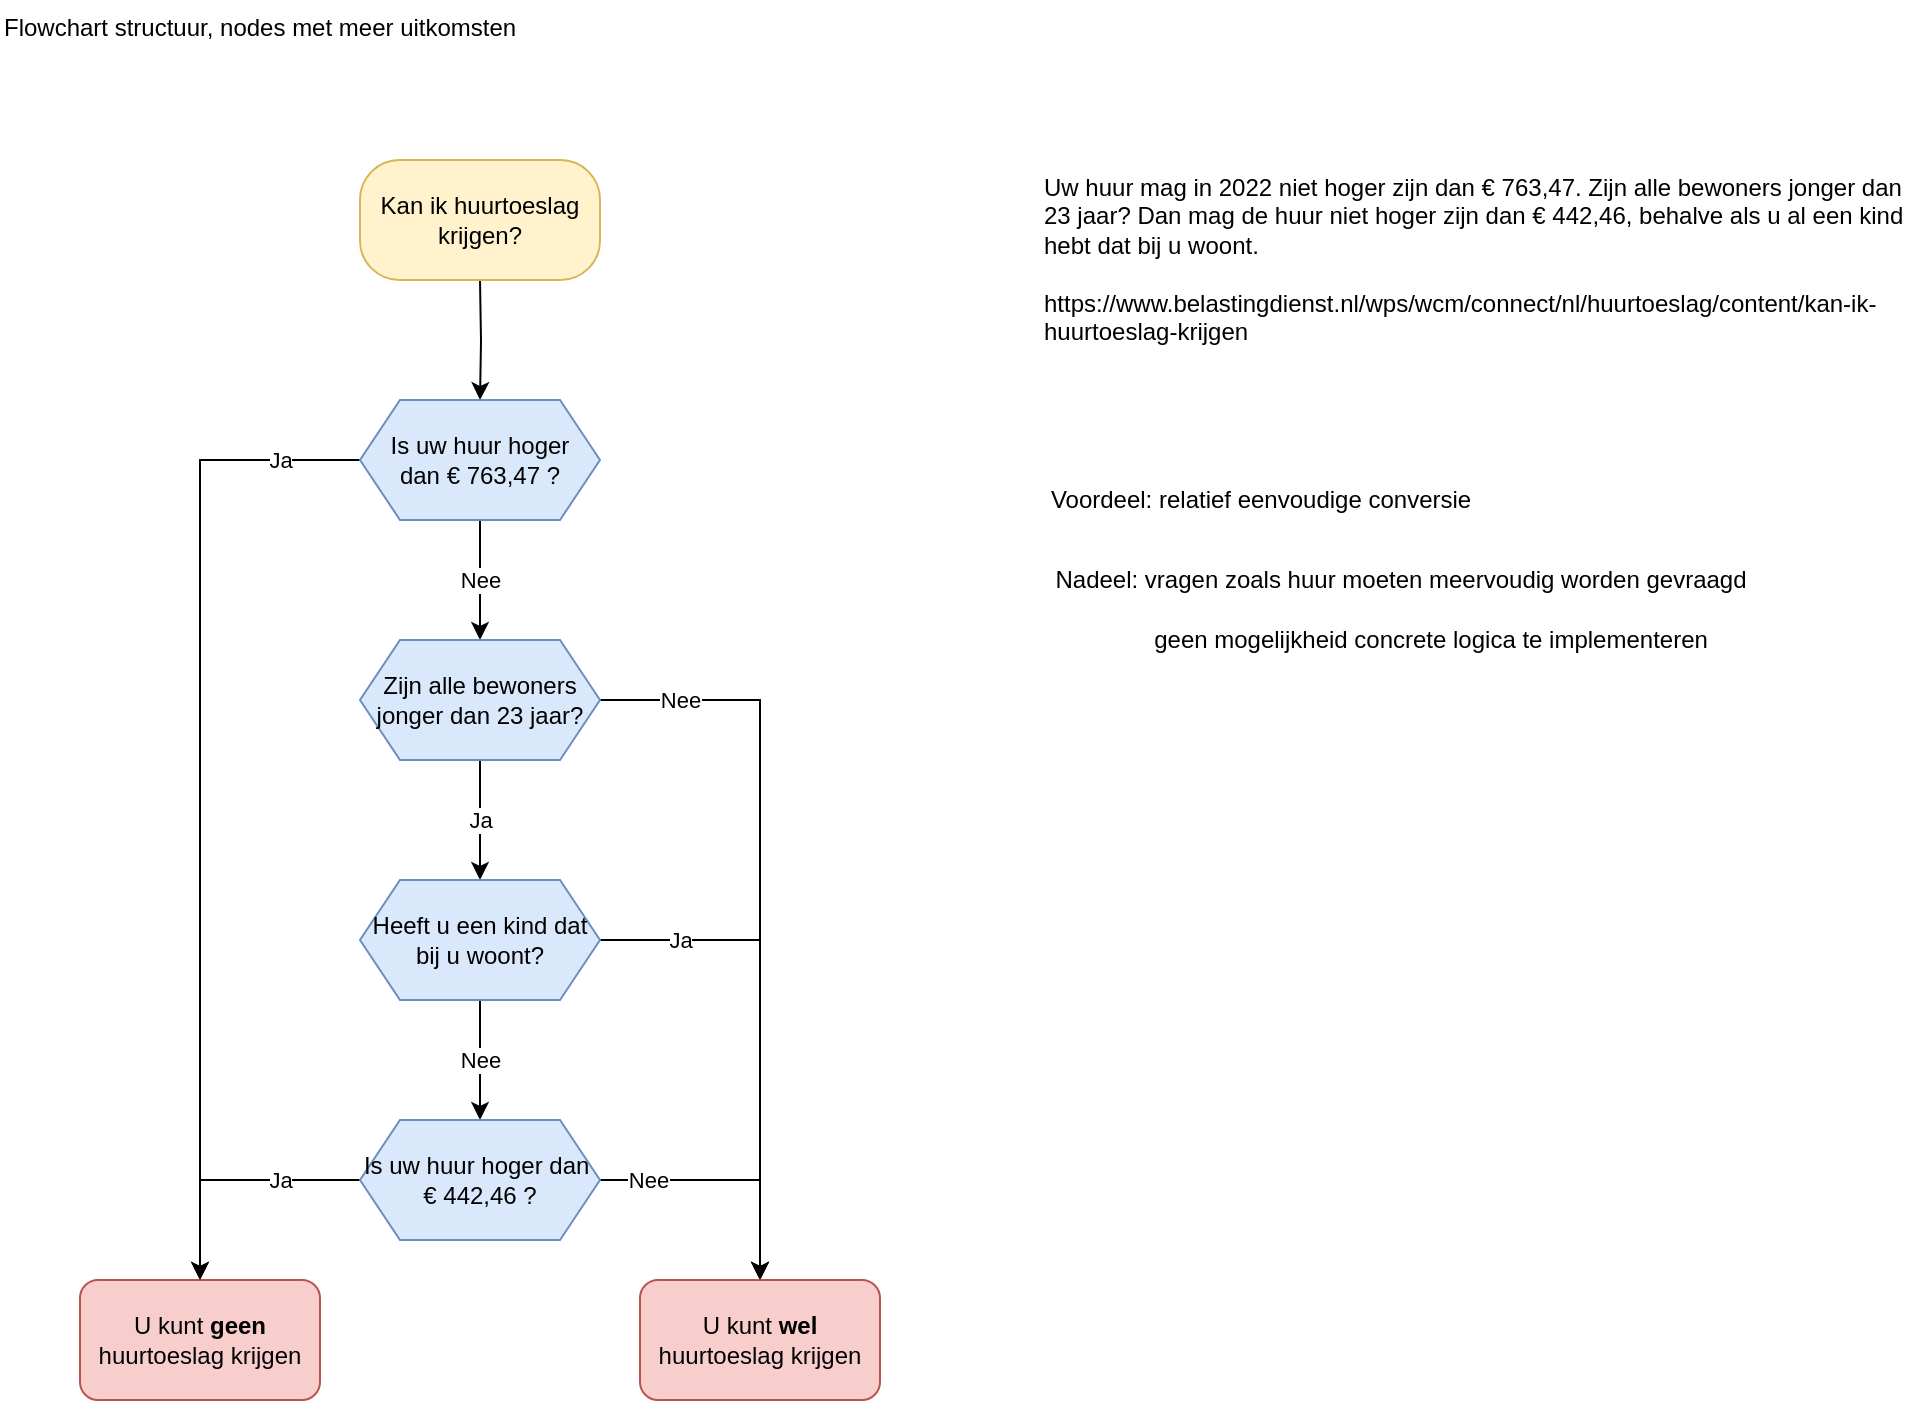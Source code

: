 <mxfile version="17.1.3" type="device" pages="4"><diagram id="-bm5yfTgvgyePVRD3HxS" name="1-flowchart"><mxGraphModel dx="1422" dy="745" grid="1" gridSize="10" guides="1" tooltips="1" connect="1" arrows="1" fold="1" page="1" pageScale="1" pageWidth="1100" pageHeight="850" math="0" shadow="0"><root><mxCell id="0"/><mxCell id="1" parent="0"/><mxCell id="ydbhiLs_yc9ZdwSDR83w-4" style="edgeStyle=orthogonalEdgeStyle;rounded=0;orthogonalLoop=1;jettySize=auto;html=1;" parent="1" target="ydbhiLs_yc9ZdwSDR83w-3" edge="1"><mxGeometry relative="1" as="geometry"><mxPoint x="320" y="140" as="sourcePoint"/></mxGeometry></mxCell><mxCell id="ydbhiLs_yc9ZdwSDR83w-6" value="Nee" style="edgeStyle=orthogonalEdgeStyle;rounded=0;orthogonalLoop=1;jettySize=auto;html=1;" parent="1" source="ydbhiLs_yc9ZdwSDR83w-3" target="ydbhiLs_yc9ZdwSDR83w-5" edge="1"><mxGeometry relative="1" as="geometry"/></mxCell><mxCell id="ydbhiLs_yc9ZdwSDR83w-10" value="Ja" style="edgeStyle=orthogonalEdgeStyle;rounded=0;orthogonalLoop=1;jettySize=auto;html=1;" parent="1" source="ydbhiLs_yc9ZdwSDR83w-3" target="ydbhiLs_yc9ZdwSDR83w-8" edge="1"><mxGeometry x="-0.837" relative="1" as="geometry"><mxPoint as="offset"/></mxGeometry></mxCell><mxCell id="ydbhiLs_yc9ZdwSDR83w-3" value="&lt;div&gt;Is uw huur hoger &lt;br&gt;&lt;/div&gt;&lt;div&gt;dan &lt;span class=&quot;ILfuVd&quot;&gt;&lt;span class=&quot;hgKElc&quot;&gt;€ 763,47 ?&lt;br&gt;&lt;/span&gt;&lt;/span&gt;&lt;/div&gt;" style="shape=hexagon;perimeter=hexagonPerimeter2;whiteSpace=wrap;html=1;fixedSize=1;size=20;fillColor=#dae8fc;strokeColor=#6c8ebf;" parent="1" vertex="1"><mxGeometry x="260" y="200" width="120" height="60" as="geometry"/></mxCell><mxCell id="ydbhiLs_yc9ZdwSDR83w-12" value="Ja" style="edgeStyle=orthogonalEdgeStyle;rounded=0;orthogonalLoop=1;jettySize=auto;html=1;" parent="1" source="ydbhiLs_yc9ZdwSDR83w-5" target="ydbhiLs_yc9ZdwSDR83w-11" edge="1"><mxGeometry relative="1" as="geometry"/></mxCell><mxCell id="ydbhiLs_yc9ZdwSDR83w-16" value="Nee" style="edgeStyle=orthogonalEdgeStyle;rounded=0;orthogonalLoop=1;jettySize=auto;html=1;" parent="1" source="ydbhiLs_yc9ZdwSDR83w-5" target="ydbhiLs_yc9ZdwSDR83w-15" edge="1"><mxGeometry x="-0.784" relative="1" as="geometry"><mxPoint as="offset"/></mxGeometry></mxCell><mxCell id="ydbhiLs_yc9ZdwSDR83w-5" value="&lt;div&gt;Zijn alle bewoners&lt;/div&gt;&lt;div&gt;jonger dan 23 jaar?&lt;br&gt;&lt;/div&gt;" style="shape=hexagon;perimeter=hexagonPerimeter2;whiteSpace=wrap;html=1;fixedSize=1;size=20;fillColor=#dae8fc;strokeColor=#6c8ebf;" parent="1" vertex="1"><mxGeometry x="260" y="320" width="120" height="60" as="geometry"/></mxCell><mxCell id="ydbhiLs_yc9ZdwSDR83w-7" value="&lt;span class=&quot;ILfuVd&quot;&gt;&lt;span class=&quot;hgKElc&quot;&gt;Uw huur mag in 2022 niet hoger zijn dan € 763,47. Zijn alle bewoners jonger dan 23 jaar? Dan mag de huur niet hoger zijn dan € 442,46, behalve als u al een kind hebt dat&lt;/span&gt;&lt;/span&gt;&lt;span class=&quot;ILfuVd&quot;&gt;&lt;span class=&quot;hgKElc&quot;&gt; bij u woont.&lt;/span&gt;&lt;/span&gt;&lt;div&gt;&lt;span class=&quot;ILfuVd&quot;&gt;&lt;span class=&quot;hgKElc&quot;&gt;&lt;br&gt;&lt;/span&gt;&lt;/span&gt;&lt;/div&gt;&lt;div&gt;&lt;span class=&quot;ILfuVd&quot;&gt;https://www.belastingdienst.nl/wps/wcm/connect/nl/huurtoeslag/content/kan-ik-huurtoeslag-krijgen&lt;br&gt;&lt;/span&gt;&lt;/div&gt;" style="text;html=1;strokeColor=none;fillColor=none;align=left;verticalAlign=top;whiteSpace=wrap;rounded=0;" parent="1" vertex="1"><mxGeometry x="600" y="80" width="440" height="100" as="geometry"/></mxCell><mxCell id="ydbhiLs_yc9ZdwSDR83w-8" value="U kunt &lt;b&gt;geen&lt;/b&gt; huurtoeslag krijgen" style="rounded=1;whiteSpace=wrap;html=1;fillColor=#f8cecc;strokeColor=#b85450;" parent="1" vertex="1"><mxGeometry x="120" y="640" width="120" height="60" as="geometry"/></mxCell><mxCell id="ydbhiLs_yc9ZdwSDR83w-9" value="Kan ik huurtoeslag krijgen?" style="rounded=1;whiteSpace=wrap;html=1;arcSize=33;fillColor=#fff2cc;strokeColor=#d6b656;" parent="1" vertex="1"><mxGeometry x="260" y="80" width="120" height="60" as="geometry"/></mxCell><mxCell id="ydbhiLs_yc9ZdwSDR83w-14" value="Nee" style="edgeStyle=orthogonalEdgeStyle;rounded=0;orthogonalLoop=1;jettySize=auto;html=1;" parent="1" source="ydbhiLs_yc9ZdwSDR83w-11" target="ydbhiLs_yc9ZdwSDR83w-13" edge="1"><mxGeometry relative="1" as="geometry"/></mxCell><mxCell id="ydbhiLs_yc9ZdwSDR83w-20" value="Ja" style="edgeStyle=orthogonalEdgeStyle;rounded=0;orthogonalLoop=1;jettySize=auto;html=1;" parent="1" source="ydbhiLs_yc9ZdwSDR83w-11" target="ydbhiLs_yc9ZdwSDR83w-15" edge="1"><mxGeometry x="-0.68" relative="1" as="geometry"><Array as="points"><mxPoint x="460" y="470"/></Array><mxPoint as="offset"/></mxGeometry></mxCell><mxCell id="ydbhiLs_yc9ZdwSDR83w-11" value="Heeft u een kind dat bij u woont?" style="shape=hexagon;perimeter=hexagonPerimeter2;whiteSpace=wrap;html=1;fixedSize=1;size=20;fillColor=#dae8fc;strokeColor=#6c8ebf;" parent="1" vertex="1"><mxGeometry x="260" y="440" width="120" height="60" as="geometry"/></mxCell><mxCell id="ydbhiLs_yc9ZdwSDR83w-21" value="Ja" style="edgeStyle=orthogonalEdgeStyle;rounded=0;orthogonalLoop=1;jettySize=auto;html=1;" parent="1" source="ydbhiLs_yc9ZdwSDR83w-13" target="ydbhiLs_yc9ZdwSDR83w-8" edge="1"><mxGeometry x="-0.385" relative="1" as="geometry"><Array as="points"><mxPoint x="180" y="590"/></Array><mxPoint as="offset"/></mxGeometry></mxCell><mxCell id="ydbhiLs_yc9ZdwSDR83w-22" value="Nee" style="edgeStyle=orthogonalEdgeStyle;rounded=0;orthogonalLoop=1;jettySize=auto;html=1;" parent="1" source="ydbhiLs_yc9ZdwSDR83w-13" target="ydbhiLs_yc9ZdwSDR83w-15" edge="1"><mxGeometry x="-0.636" relative="1" as="geometry"><mxPoint as="offset"/></mxGeometry></mxCell><mxCell id="ydbhiLs_yc9ZdwSDR83w-13" value="Is uw huur hoger dan&amp;nbsp;  &lt;span class=&quot;ILfuVd&quot;&gt;&lt;span class=&quot;hgKElc&quot;&gt;€ &lt;/span&gt;&lt;/span&gt;442,46 ?" style="shape=hexagon;perimeter=hexagonPerimeter2;whiteSpace=wrap;html=1;fixedSize=1;size=20;fillColor=#dae8fc;strokeColor=#6c8ebf;" parent="1" vertex="1"><mxGeometry x="260" y="560" width="120" height="60" as="geometry"/></mxCell><mxCell id="ydbhiLs_yc9ZdwSDR83w-15" value="U kunt &lt;b&gt;wel&lt;/b&gt; huurtoeslag krijgen" style="rounded=1;whiteSpace=wrap;html=1;fillColor=#f8cecc;strokeColor=#b85450;" parent="1" vertex="1"><mxGeometry x="400" y="640" width="120" height="60" as="geometry"/></mxCell><mxCell id="gx7PM6c9p933s20z8bLj-46" value="Flowchart structuur, nodes met meer uitkomsten" style="text;html=1;strokeColor=none;fillColor=none;align=left;verticalAlign=top;whiteSpace=wrap;rounded=0;labelBackgroundColor=none;" parent="1" vertex="1"><mxGeometry x="80" width="280" height="40" as="geometry"/></mxCell><mxCell id="NJ9nEF8e30PdsNto45v4-1" value="Voordeel: relatief eenvoudige conversie" style="text;html=1;align=center;verticalAlign=middle;resizable=0;points=[];autosize=1;strokeColor=none;fillColor=none;" parent="1" vertex="1"><mxGeometry x="600" y="240" width="220" height="20" as="geometry"/></mxCell><mxCell id="NJ9nEF8e30PdsNto45v4-2" value="Nadeel: vragen zoals huur moeten meervoudig worden gevraagd" style="text;html=1;align=center;verticalAlign=middle;resizable=0;points=[];autosize=1;strokeColor=none;fillColor=none;" parent="1" vertex="1"><mxGeometry x="600" y="280" width="360" height="20" as="geometry"/></mxCell><mxCell id="ZVkqF9TcZhkLmbqiIwvC-1" value="geen mogelijkheid concrete logica te implementeren" style="text;html=1;align=center;verticalAlign=middle;resizable=0;points=[];autosize=1;strokeColor=none;fillColor=none;" vertex="1" parent="1"><mxGeometry x="650" y="310" width="290" height="20" as="geometry"/></mxCell></root></mxGraphModel></diagram><diagram id="tQ_aW9qrfgppKi8zuCgX" name="2-flowchart-vars-auto"><mxGraphModel dx="1422" dy="745" grid="1" gridSize="10" guides="1" tooltips="1" connect="1" arrows="1" fold="1" page="1" pageScale="1" pageWidth="1100" pageHeight="850" math="0" shadow="0"><root><mxCell id="gNhyXmiSE4l4BEuVedm0-0"/><mxCell id="gNhyXmiSE4l4BEuVedm0-1" parent="gNhyXmiSE4l4BEuVedm0-0"/><mxCell id="mDxrJxDC4DYcxHpjlvUy-0" style="edgeStyle=orthogonalEdgeStyle;rounded=0;orthogonalLoop=1;jettySize=auto;html=1;" parent="gNhyXmiSE4l4BEuVedm0-1" source="gNhyXmiSE4l4BEuVedm0-2" target="gNhyXmiSE4l4BEuVedm0-5" edge="1"><mxGeometry relative="1" as="geometry"/></mxCell><mxCell id="gNhyXmiSE4l4BEuVedm0-2" value="Kan ik huurtoeslag krijgen?" style="rounded=1;whiteSpace=wrap;html=1;arcSize=33;fillColor=#fff2cc;strokeColor=#d6b656;" parent="gNhyXmiSE4l4BEuVedm0-1" vertex="1"><mxGeometry x="260" y="80" width="120" height="60" as="geometry"/></mxCell><mxCell id="gNhyXmiSE4l4BEuVedm0-3" value="True" style="edgeStyle=orthogonalEdgeStyle;rounded=0;orthogonalLoop=1;jettySize=auto;html=1;" parent="gNhyXmiSE4l4BEuVedm0-1" source="gNhyXmiSE4l4BEuVedm0-5" target="gNhyXmiSE4l4BEuVedm0-6" edge="1"><mxGeometry x="-0.837" relative="1" as="geometry"><Array as="points"><mxPoint x="180" y="230"/></Array><mxPoint as="offset"/></mxGeometry></mxCell><mxCell id="gNhyXmiSE4l4BEuVedm0-4" value="False" style="edgeStyle=orthogonalEdgeStyle;rounded=0;orthogonalLoop=1;jettySize=auto;html=1;" parent="gNhyXmiSE4l4BEuVedm0-1" source="gNhyXmiSE4l4BEuVedm0-5" target="gNhyXmiSE4l4BEuVedm0-9" edge="1"><mxGeometry relative="1" as="geometry"/></mxCell><mxCell id="gNhyXmiSE4l4BEuVedm0-5" value="&lt;span style=&quot;background-color: rgb(255 , 255 , 255)&quot;&gt;huurprijs&lt;/span&gt; &amp;gt; 763,47" style="shape=hexagon;perimeter=hexagonPerimeter2;whiteSpace=wrap;html=1;fixedSize=1;size=10;fillColor=#e1d5e7;strokeColor=#9673a6;" parent="gNhyXmiSE4l4BEuVedm0-1" vertex="1"><mxGeometry x="260" y="200" width="120" height="60" as="geometry"/></mxCell><mxCell id="gNhyXmiSE4l4BEuVedm0-6" value="U kunt &lt;b&gt;geen&lt;/b&gt; huurtoeslag krijgen" style="rounded=1;whiteSpace=wrap;html=1;fillColor=#f8cecc;strokeColor=#b85450;" parent="gNhyXmiSE4l4BEuVedm0-1" vertex="1"><mxGeometry x="120" y="640" width="120" height="60" as="geometry"/></mxCell><mxCell id="gNhyXmiSE4l4BEuVedm0-7" value="Ja" style="edgeStyle=orthogonalEdgeStyle;rounded=0;orthogonalLoop=1;jettySize=auto;html=1;" parent="gNhyXmiSE4l4BEuVedm0-1" source="gNhyXmiSE4l4BEuVedm0-9" target="gNhyXmiSE4l4BEuVedm0-13" edge="1"><mxGeometry relative="1" as="geometry"/></mxCell><mxCell id="gNhyXmiSE4l4BEuVedm0-8" value="Nee" style="edgeStyle=orthogonalEdgeStyle;rounded=0;orthogonalLoop=1;jettySize=auto;html=1;" parent="gNhyXmiSE4l4BEuVedm0-1" source="gNhyXmiSE4l4BEuVedm0-9" target="gNhyXmiSE4l4BEuVedm0-14" edge="1"><mxGeometry x="-0.784" relative="1" as="geometry"><mxPoint as="offset"/></mxGeometry></mxCell><mxCell id="gNhyXmiSE4l4BEuVedm0-9" value="&lt;div&gt;Zijn alle bewoners&lt;/div&gt;&lt;div&gt;jonger dan 23 jaar?&lt;br&gt;&lt;/div&gt;" style="shape=hexagon;perimeter=hexagonPerimeter2;whiteSpace=wrap;html=1;fixedSize=1;size=20;fillColor=#dae8fc;strokeColor=#6c8ebf;" parent="gNhyXmiSE4l4BEuVedm0-1" vertex="1"><mxGeometry x="260" y="320" width="120" height="60" as="geometry"/></mxCell><mxCell id="gNhyXmiSE4l4BEuVedm0-10" value="&lt;span style=&quot;background-color: transparent&quot;&gt;&quot;Wat is uw huurprijs?&quot;&lt;/span&gt;&lt;div&gt;&lt;span style=&quot;background-color: rgb(252 , 252 , 252)&quot;&gt;- huurprijs: number&lt;/span&gt;&lt;br&gt;&lt;/div&gt;" style="rounded=0;whiteSpace=wrap;html=1;labelBackgroundColor=#FFFFFF;fillColor=#f5f5f5;fontColor=#333333;strokeColor=#666666;" parent="gNhyXmiSE4l4BEuVedm0-1" vertex="1"><mxGeometry x="560" y="120" width="140" height="60" as="geometry"/></mxCell><mxCell id="gNhyXmiSE4l4BEuVedm0-11" value="True" style="edgeStyle=orthogonalEdgeStyle;rounded=0;orthogonalLoop=1;jettySize=auto;html=1;" parent="gNhyXmiSE4l4BEuVedm0-1" source="gNhyXmiSE4l4BEuVedm0-13" target="gNhyXmiSE4l4BEuVedm0-6" edge="1"><mxGeometry x="-0.68" relative="1" as="geometry"><mxPoint as="offset"/></mxGeometry></mxCell><mxCell id="gNhyXmiSE4l4BEuVedm0-12" value="False" style="edgeStyle=orthogonalEdgeStyle;rounded=0;orthogonalLoop=1;jettySize=auto;html=1;" parent="gNhyXmiSE4l4BEuVedm0-1" source="gNhyXmiSE4l4BEuVedm0-13" target="gNhyXmiSE4l4BEuVedm0-16" edge="1"><mxGeometry relative="1" as="geometry"/></mxCell><mxCell id="gNhyXmiSE4l4BEuVedm0-13" value="&lt;span style=&quot;background-color: rgb(255 , 255 , 255)&quot;&gt;huurprijs&lt;/span&gt; &amp;gt; 442,46" style="shape=hexagon;perimeter=hexagonPerimeter2;whiteSpace=wrap;html=1;fixedSize=1;size=10;fillColor=#e1d5e7;strokeColor=#9673a6;" parent="gNhyXmiSE4l4BEuVedm0-1" vertex="1"><mxGeometry x="260" y="440" width="120" height="60" as="geometry"/></mxCell><mxCell id="gNhyXmiSE4l4BEuVedm0-14" value="U kunt &lt;b&gt;wel&lt;/b&gt; huurtoeslag krijgen" style="rounded=1;whiteSpace=wrap;html=1;fillColor=#f8cecc;strokeColor=#b85450;" parent="gNhyXmiSE4l4BEuVedm0-1" vertex="1"><mxGeometry x="400" y="640" width="120" height="60" as="geometry"/></mxCell><mxCell id="gNhyXmiSE4l4BEuVedm0-15" style="edgeStyle=orthogonalEdgeStyle;rounded=0;orthogonalLoop=1;jettySize=auto;html=1;" parent="gNhyXmiSE4l4BEuVedm0-1" source="gNhyXmiSE4l4BEuVedm0-16" target="gNhyXmiSE4l4BEuVedm0-14" edge="1"><mxGeometry relative="1" as="geometry"/></mxCell><mxCell id="y-dlVWeDKIXhLUW45o1A-0" value="Ja" style="edgeLabel;html=1;align=center;verticalAlign=middle;resizable=0;points=[];" parent="gNhyXmiSE4l4BEuVedm0-15" vertex="1" connectable="0"><mxGeometry x="-0.615" y="-2" relative="1" as="geometry"><mxPoint x="15" y="-2" as="offset"/></mxGeometry></mxCell><mxCell id="y-dlVWeDKIXhLUW45o1A-1" style="edgeStyle=orthogonalEdgeStyle;rounded=0;orthogonalLoop=1;jettySize=auto;html=1;" parent="gNhyXmiSE4l4BEuVedm0-1" source="gNhyXmiSE4l4BEuVedm0-16" target="gNhyXmiSE4l4BEuVedm0-6" edge="1"><mxGeometry relative="1" as="geometry"/></mxCell><mxCell id="y-dlVWeDKIXhLUW45o1A-2" value="Nee" style="edgeLabel;html=1;align=center;verticalAlign=middle;resizable=0;points=[];" parent="y-dlVWeDKIXhLUW45o1A-1" vertex="1" connectable="0"><mxGeometry x="-0.154" y="2" relative="1" as="geometry"><mxPoint x="15" y="-2" as="offset"/></mxGeometry></mxCell><mxCell id="gNhyXmiSE4l4BEuVedm0-16" value="Heeft u een kind dat bij u woont?" style="shape=hexagon;perimeter=hexagonPerimeter2;whiteSpace=wrap;html=1;fixedSize=1;size=20;fillColor=#dae8fc;strokeColor=#6c8ebf;" parent="gNhyXmiSE4l4BEuVedm0-1" vertex="1"><mxGeometry x="260" y="560" width="120" height="60" as="geometry"/></mxCell><mxCell id="gNhyXmiSE4l4BEuVedm0-28" value="&lt;div&gt;Flowchart structuur, met 'automatische' nodes en mogelijkheid variabelen &lt;br&gt;&lt;/div&gt;&lt;div&gt;toe te voegen&lt;br&gt;&lt;/div&gt;" style="text;html=1;strokeColor=none;fillColor=none;align=left;verticalAlign=top;whiteSpace=wrap;rounded=0;labelBackgroundColor=none;" parent="gNhyXmiSE4l4BEuVedm0-1" vertex="1"><mxGeometry x="80" width="400" height="40" as="geometry"/></mxCell><mxCell id="Bh1L_Q0DzevT_FcfzEEI-0" value="Voordeel: mogelijkheid variabelen te gebruiken en indien van toepassing hier logica op toe te passen " style="text;html=1;align=center;verticalAlign=middle;resizable=0;points=[];autosize=1;strokeColor=none;fillColor=none;" vertex="1" parent="gNhyXmiSE4l4BEuVedm0-1"><mxGeometry x="550" y="220" width="550" height="20" as="geometry"/></mxCell></root></mxGraphModel></diagram><diagram id="SZgQjYNZN4tbXKykLMM6" name="2-flowchart-reverse-logic"><mxGraphModel dx="1422" dy="745" grid="1" gridSize="10" guides="1" tooltips="1" connect="1" arrows="1" fold="1" page="1" pageScale="1" pageWidth="1100" pageHeight="850" math="0" shadow="0"><root><mxCell id="dkUxszl4nIEwSw44wIG_-0"/><mxCell id="dkUxszl4nIEwSw44wIG_-1" parent="dkUxszl4nIEwSw44wIG_-0"/><mxCell id="dkUxszl4nIEwSw44wIG_-2" value="Kan ik huurtoeslag krijgen?" style="rounded=1;whiteSpace=wrap;html=1;arcSize=33;fillColor=#fff2cc;strokeColor=#d6b656;" parent="dkUxszl4nIEwSw44wIG_-1" vertex="1"><mxGeometry x="280" y="80" width="120" height="60" as="geometry"/></mxCell><mxCell id="dkUxszl4nIEwSw44wIG_-3" style="edgeStyle=orthogonalEdgeStyle;rounded=0;orthogonalLoop=1;jettySize=auto;html=1;" parent="dkUxszl4nIEwSw44wIG_-1" source="dkUxszl4nIEwSw44wIG_-4" target="dkUxszl4nIEwSw44wIG_-15" edge="1"><mxGeometry relative="1" as="geometry"/></mxCell><mxCell id="dkUxszl4nIEwSw44wIG_-4" value="&lt;div&gt;U kunt &lt;b&gt;geen&lt;/b&gt; huurtoeslag krijgen&lt;/div&gt;(als)" style="rounded=1;whiteSpace=wrap;html=1;fillColor=#f8cecc;strokeColor=#b85450;" parent="dkUxszl4nIEwSw44wIG_-1" vertex="1"><mxGeometry x="555" y="200" width="120" height="60" as="geometry"/></mxCell><mxCell id="dkUxszl4nIEwSw44wIG_-5" value="&lt;span style=&quot;background-color: transparent&quot;&gt;&quot;Wat is uw huurprijs?&quot;&lt;/span&gt;&lt;div&gt;&lt;span style=&quot;background-color: rgb(252 , 252 , 252)&quot;&gt;- huurprijs: number&lt;/span&gt;&lt;br&gt;&lt;/div&gt;" style="rounded=0;whiteSpace=wrap;html=1;labelBackgroundColor=#FFFFFF;fillColor=#f5f5f5;fontColor=#333333;strokeColor=#666666;" parent="dkUxszl4nIEwSw44wIG_-1" vertex="1"><mxGeometry x="80" y="80" width="120" height="60" as="geometry"/></mxCell><mxCell id="vg_4GAFOW8a6LqrOw1J4-1" style="edgeStyle=orthogonalEdgeStyle;rounded=0;orthogonalLoop=1;jettySize=auto;html=1;entryX=0.5;entryY=0;entryDx=0;entryDy=0;" parent="dkUxszl4nIEwSw44wIG_-1" source="dkUxszl4nIEwSw44wIG_-7" target="me6l5u0Z0dmAJinbdeY5-0" edge="1"><mxGeometry relative="1" as="geometry"/></mxCell><mxCell id="dkUxszl4nIEwSw44wIG_-7" value="&lt;div&gt;U kunt &lt;b&gt;wel&lt;/b&gt; huurtoeslag krijgen&lt;/div&gt;(als)" style="rounded=1;whiteSpace=wrap;html=1;fillColor=#f8cecc;strokeColor=#b85450;" parent="dkUxszl4nIEwSw44wIG_-1" vertex="1"><mxGeometry x="275" y="200" width="120" height="60" as="geometry"/></mxCell><mxCell id="dkUxszl4nIEwSw44wIG_-8" value="&lt;div&gt;&lt;span style=&quot;background-color: rgb(255 , 255 , 255)&quot;&gt;huurprijs&lt;/span&gt; &amp;lt; 763,47&lt;/div&gt;" style="shape=hexagon;perimeter=hexagonPerimeter2;whiteSpace=wrap;html=1;fixedSize=1;size=20;fillColor=#e1d5e7;strokeColor=#9673a6;" parent="dkUxszl4nIEwSw44wIG_-1" vertex="1"><mxGeometry x="40" y="440" width="120" height="60" as="geometry"/></mxCell><mxCell id="dkUxszl4nIEwSw44wIG_-9" value="&lt;div&gt;Zijn alle bewoners&lt;br&gt;&lt;/div&gt;&lt;div&gt;jonger dan 23 jaar?&lt;br&gt;&lt;/div&gt;" style="shape=hexagon;perimeter=hexagonPerimeter2;whiteSpace=wrap;html=1;fixedSize=1;size=20;fillColor=#dae8fc;strokeColor=#6c8ebf;" parent="dkUxszl4nIEwSw44wIG_-1" vertex="1"><mxGeometry x="200" y="500" width="120" height="60" as="geometry"/></mxCell><mxCell id="dkUxszl4nIEwSw44wIG_-10" style="edgeStyle=orthogonalEdgeStyle;rounded=0;orthogonalLoop=1;jettySize=auto;html=1;" parent="dkUxszl4nIEwSw44wIG_-1" source="dkUxszl4nIEwSw44wIG_-12" target="dkUxszl4nIEwSw44wIG_-8" edge="1"><mxGeometry relative="1" as="geometry"/></mxCell><mxCell id="dkUxszl4nIEwSw44wIG_-11" style="edgeStyle=orthogonalEdgeStyle;rounded=0;orthogonalLoop=1;jettySize=auto;html=1;" parent="dkUxszl4nIEwSw44wIG_-1" source="dkUxszl4nIEwSw44wIG_-12" target="dkUxszl4nIEwSw44wIG_-17" edge="1"><mxGeometry relative="1" as="geometry"/></mxCell><mxCell id="dkUxszl4nIEwSw44wIG_-12" value="AND" style="ellipse;whiteSpace=wrap;html=1;aspect=fixed;labelBackgroundColor=none;" parent="dkUxszl4nIEwSw44wIG_-1" vertex="1"><mxGeometry x="165" y="390" width="30" height="30" as="geometry"/></mxCell><mxCell id="dkUxszl4nIEwSw44wIG_-13" value="&lt;div&gt;Flowchart structuur, met 'automatische' nodes en mogelijkheid variabelen &lt;br&gt;&lt;/div&gt;&lt;div&gt;toe te voegen EN logica&lt;br&gt;&lt;/div&gt;" style="text;html=1;strokeColor=none;fillColor=none;align=left;verticalAlign=top;whiteSpace=wrap;rounded=0;labelBackgroundColor=none;" parent="dkUxszl4nIEwSw44wIG_-1" vertex="1"><mxGeometry x="80" width="400" height="40" as="geometry"/></mxCell><mxCell id="dkUxszl4nIEwSw44wIG_-14" style="edgeStyle=orthogonalEdgeStyle;rounded=0;orthogonalLoop=1;jettySize=auto;html=1;" parent="dkUxszl4nIEwSw44wIG_-1" source="dkUxszl4nIEwSw44wIG_-15" target="dkUxszl4nIEwSw44wIG_-7" edge="1"><mxGeometry relative="1" as="geometry"/></mxCell><mxCell id="dkUxszl4nIEwSw44wIG_-15" value="NOT" style="ellipse;whiteSpace=wrap;html=1;aspect=fixed;labelBackgroundColor=none;" parent="dkUxszl4nIEwSw44wIG_-1" vertex="1"><mxGeometry x="455" y="215" width="30" height="30" as="geometry"/></mxCell><mxCell id="dkUxszl4nIEwSw44wIG_-16" style="edgeStyle=orthogonalEdgeStyle;rounded=0;orthogonalLoop=1;jettySize=auto;html=1;" parent="dkUxszl4nIEwSw44wIG_-1" source="dkUxszl4nIEwSw44wIG_-17" target="dkUxszl4nIEwSw44wIG_-9" edge="1"><mxGeometry relative="1" as="geometry"/></mxCell><mxCell id="dkUxszl4nIEwSw44wIG_-17" value="NOT" style="ellipse;whiteSpace=wrap;html=1;aspect=fixed;labelBackgroundColor=none;" parent="dkUxszl4nIEwSw44wIG_-1" vertex="1"><mxGeometry x="245" y="440" width="30" height="30" as="geometry"/></mxCell><mxCell id="dkUxszl4nIEwSw44wIG_-18" value="Voordeel: veel flexibiliteit/mogelijkheden " style="text;html=1;align=left;verticalAlign=middle;resizable=0;points=[];autosize=1;strokeColor=none;fillColor=none;" parent="dkUxszl4nIEwSw44wIG_-1" vertex="1"><mxGeometry x="760" y="130" width="230" height="20" as="geometry"/></mxCell><mxCell id="dkUxszl4nIEwSw44wIG_-19" value="&lt;div&gt;Nadeel: &lt;br&gt;&lt;/div&gt;&lt;div&gt;kan complexer worden dan nuttig/voordeel. &lt;br&gt;&lt;/div&gt;&lt;div&gt;overzicht verdwijnt. in dit geval kan het beter op een andere &lt;br&gt;&lt;/div&gt;&lt;div&gt;manier worden weergegeven (ook no-code)&lt;br&gt;&lt;/div&gt;" style="text;html=1;align=left;verticalAlign=middle;resizable=0;points=[];autosize=1;strokeColor=none;fillColor=none;" parent="dkUxszl4nIEwSw44wIG_-1" vertex="1"><mxGeometry x="760" y="165" width="330" height="60" as="geometry"/></mxCell><mxCell id="me6l5u0Z0dmAJinbdeY5-2" style="edgeStyle=orthogonalEdgeStyle;rounded=0;orthogonalLoop=1;jettySize=auto;html=1;" parent="dkUxszl4nIEwSw44wIG_-1" source="me6l5u0Z0dmAJinbdeY5-0" target="dkUxszl4nIEwSw44wIG_-12" edge="1"><mxGeometry relative="1" as="geometry"/></mxCell><mxCell id="EC5polGqez_Gfr1KJny8-0" style="edgeStyle=orthogonalEdgeStyle;rounded=0;orthogonalLoop=1;jettySize=auto;html=1;" parent="dkUxszl4nIEwSw44wIG_-1" source="me6l5u0Z0dmAJinbdeY5-0" target="me6l5u0Z0dmAJinbdeY5-7" edge="1"><mxGeometry relative="1" as="geometry"/></mxCell><mxCell id="me6l5u0Z0dmAJinbdeY5-0" value="OR" style="ellipse;whiteSpace=wrap;html=1;aspect=fixed;labelBackgroundColor=none;" parent="dkUxszl4nIEwSw44wIG_-1" vertex="1"><mxGeometry x="320" y="325" width="30" height="30" as="geometry"/></mxCell><mxCell id="me6l5u0Z0dmAJinbdeY5-3" value="&lt;div&gt;&lt;span style=&quot;background-color: rgb(255 , 255 , 255)&quot;&gt;huurprijs&lt;/span&gt; &amp;lt; 422,46&lt;/div&gt;" style="shape=hexagon;perimeter=hexagonPerimeter2;whiteSpace=wrap;html=1;fixedSize=1;size=20;fillColor=#e1d5e7;strokeColor=#9673a6;" parent="dkUxszl4nIEwSw44wIG_-1" vertex="1"><mxGeometry x="350" y="450" width="120" height="60" as="geometry"/></mxCell><mxCell id="me6l5u0Z0dmAJinbdeY5-4" value="&lt;div&gt;Zijn alle bewoners&lt;br&gt;&lt;/div&gt;&lt;div&gt;jonger dan 23 jaar?&lt;br&gt;&lt;/div&gt;" style="shape=hexagon;perimeter=hexagonPerimeter2;whiteSpace=wrap;html=1;fixedSize=1;size=20;fillColor=#dae8fc;strokeColor=#6c8ebf;" parent="dkUxszl4nIEwSw44wIG_-1" vertex="1"><mxGeometry x="440" y="550" width="120" height="60" as="geometry"/></mxCell><mxCell id="me6l5u0Z0dmAJinbdeY5-5" style="edgeStyle=orthogonalEdgeStyle;rounded=0;orthogonalLoop=1;jettySize=auto;html=1;" parent="dkUxszl4nIEwSw44wIG_-1" source="me6l5u0Z0dmAJinbdeY5-7" target="me6l5u0Z0dmAJinbdeY5-3" edge="1"><mxGeometry relative="1" as="geometry"/></mxCell><mxCell id="me6l5u0Z0dmAJinbdeY5-6" style="edgeStyle=orthogonalEdgeStyle;rounded=0;orthogonalLoop=1;jettySize=auto;html=1;" parent="dkUxszl4nIEwSw44wIG_-1" source="me6l5u0Z0dmAJinbdeY5-7" edge="1"><mxGeometry relative="1" as="geometry"><mxPoint x="570" y="450" as="targetPoint"/></mxGeometry></mxCell><mxCell id="me6l5u0Z0dmAJinbdeY5-7" value="AND" style="ellipse;whiteSpace=wrap;html=1;aspect=fixed;labelBackgroundColor=none;" parent="dkUxszl4nIEwSw44wIG_-1" vertex="1"><mxGeometry x="475" y="400" width="30" height="30" as="geometry"/></mxCell><mxCell id="EC5polGqez_Gfr1KJny8-2" style="edgeStyle=orthogonalEdgeStyle;rounded=0;orthogonalLoop=1;jettySize=auto;html=1;" parent="dkUxszl4nIEwSw44wIG_-1" source="gqytEpu_75-ZPqTtDKmM-0" target="me6l5u0Z0dmAJinbdeY5-4" edge="1"><mxGeometry relative="1" as="geometry"/></mxCell><mxCell id="EC5polGqez_Gfr1KJny8-3" style="edgeStyle=orthogonalEdgeStyle;rounded=0;orthogonalLoop=1;jettySize=auto;html=1;" parent="dkUxszl4nIEwSw44wIG_-1" source="gqytEpu_75-ZPqTtDKmM-0" target="EC5polGqez_Gfr1KJny8-1" edge="1"><mxGeometry relative="1" as="geometry"/></mxCell><mxCell id="gqytEpu_75-ZPqTtDKmM-0" value="OR" style="ellipse;whiteSpace=wrap;html=1;aspect=fixed;labelBackgroundColor=none;" parent="dkUxszl4nIEwSw44wIG_-1" vertex="1"><mxGeometry x="560" y="450" width="30" height="30" as="geometry"/></mxCell><mxCell id="EC5polGqez_Gfr1KJny8-1" value="Heeft u een kind dat bij u woont?" style="shape=hexagon;perimeter=hexagonPerimeter2;whiteSpace=wrap;html=1;fixedSize=1;size=20;fillColor=#dae8fc;strokeColor=#6c8ebf;" parent="dkUxszl4nIEwSw44wIG_-1" vertex="1"><mxGeometry x="580" y="550" width="120" height="60" as="geometry"/></mxCell></root></mxGraphModel></diagram><diagram id="6cAleJI5IAJm4Ovm6cRV" name="example-walk-or-bus"><mxGraphModel dx="1422" dy="745" grid="1" gridSize="10" guides="1" tooltips="1" connect="1" arrows="1" fold="1" page="1" pageScale="1" pageWidth="1100" pageHeight="850" math="0" shadow="0"><root><mxCell id="2SkJBSRRs0eJ9H486-AD-0"/><mxCell id="2SkJBSRRs0eJ9H486-AD-1" parent="2SkJBSRRs0eJ9H486-AD-0"/><mxCell id="2SkJBSRRs0eJ9H486-AD-12" style="edgeStyle=orthogonalEdgeStyle;rounded=0;orthogonalLoop=1;jettySize=auto;html=1;" parent="2SkJBSRRs0eJ9H486-AD-1" source="2SkJBSRRs0eJ9H486-AD-2" target="2SkJBSRRs0eJ9H486-AD-3" edge="1"><mxGeometry relative="1" as="geometry"/></mxCell><mxCell id="2SkJBSRRs0eJ9H486-AD-2" value="walk or bus?" style="ellipse;whiteSpace=wrap;html=1;labelBackgroundColor=none;fillColor=#fff2cc;strokeColor=#d6b656;" parent="2SkJBSRRs0eJ9H486-AD-1" vertex="1"><mxGeometry x="220" y="100" width="80" height="60" as="geometry"/></mxCell><mxCell id="2SkJBSRRs0eJ9H486-AD-7" style="edgeStyle=orthogonalEdgeStyle;rounded=0;orthogonalLoop=1;jettySize=auto;html=1;entryX=0.5;entryY=0;entryDx=0;entryDy=0;" parent="2SkJBSRRs0eJ9H486-AD-1" source="2SkJBSRRs0eJ9H486-AD-3" target="2SkJBSRRs0eJ9H486-AD-4" edge="1"><mxGeometry relative="1" as="geometry"/></mxCell><mxCell id="2SkJBSRRs0eJ9H486-AD-11" style="edgeStyle=orthogonalEdgeStyle;rounded=0;orthogonalLoop=1;jettySize=auto;html=1;" parent="2SkJBSRRs0eJ9H486-AD-1" source="2SkJBSRRs0eJ9H486-AD-3" target="2SkJBSRRs0eJ9H486-AD-10" edge="1"><mxGeometry relative="1" as="geometry"/></mxCell><mxCell id="2SkJBSRRs0eJ9H486-AD-3" value="is it raining?" style="rhombus;whiteSpace=wrap;html=1;labelBackgroundColor=none;fillColor=#dae8fc;strokeColor=#6c8ebf;" parent="2SkJBSRRs0eJ9H486-AD-1" vertex="1"><mxGeometry x="220" y="200" width="80" height="80" as="geometry"/></mxCell><mxCell id="2SkJBSRRs0eJ9H486-AD-9" style="edgeStyle=orthogonalEdgeStyle;rounded=0;orthogonalLoop=1;jettySize=auto;html=1;" parent="2SkJBSRRs0eJ9H486-AD-1" source="2SkJBSRRs0eJ9H486-AD-4" target="2SkJBSRRs0eJ9H486-AD-8" edge="1"><mxGeometry relative="1" as="geometry"/></mxCell><mxCell id="2SkJBSRRs0eJ9H486-AD-4" value="notice: you will get wet" style="rounded=0;whiteSpace=wrap;html=1;labelBackgroundColor=none;fillColor=#f5f5f5;strokeColor=#666666;fontColor=#333333;" parent="2SkJBSRRs0eJ9H486-AD-1" vertex="1"><mxGeometry x="100" y="280" width="100" height="50" as="geometry"/></mxCell><mxCell id="2SkJBSRRs0eJ9H486-AD-8" value="bus" style="ellipse;whiteSpace=wrap;html=1;labelBackgroundColor=none;fillColor=#f8cecc;strokeColor=#b85450;" parent="2SkJBSRRs0eJ9H486-AD-1" vertex="1"><mxGeometry x="110" y="360" width="80" height="60" as="geometry"/></mxCell><mxCell id="2SkJBSRRs0eJ9H486-AD-10" value="walk" style="ellipse;whiteSpace=wrap;html=1;labelBackgroundColor=none;fillColor=#f8cecc;strokeColor=#b85450;" parent="2SkJBSRRs0eJ9H486-AD-1" vertex="1"><mxGeometry x="320" y="360" width="80" height="60" as="geometry"/></mxCell></root></mxGraphModel></diagram></mxfile>